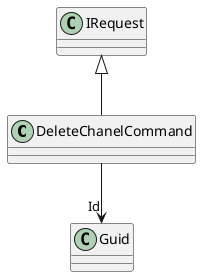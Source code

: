 @startuml
class DeleteChanelCommand {
}
IRequest <|-- DeleteChanelCommand
DeleteChanelCommand --> "Id" Guid
@enduml
